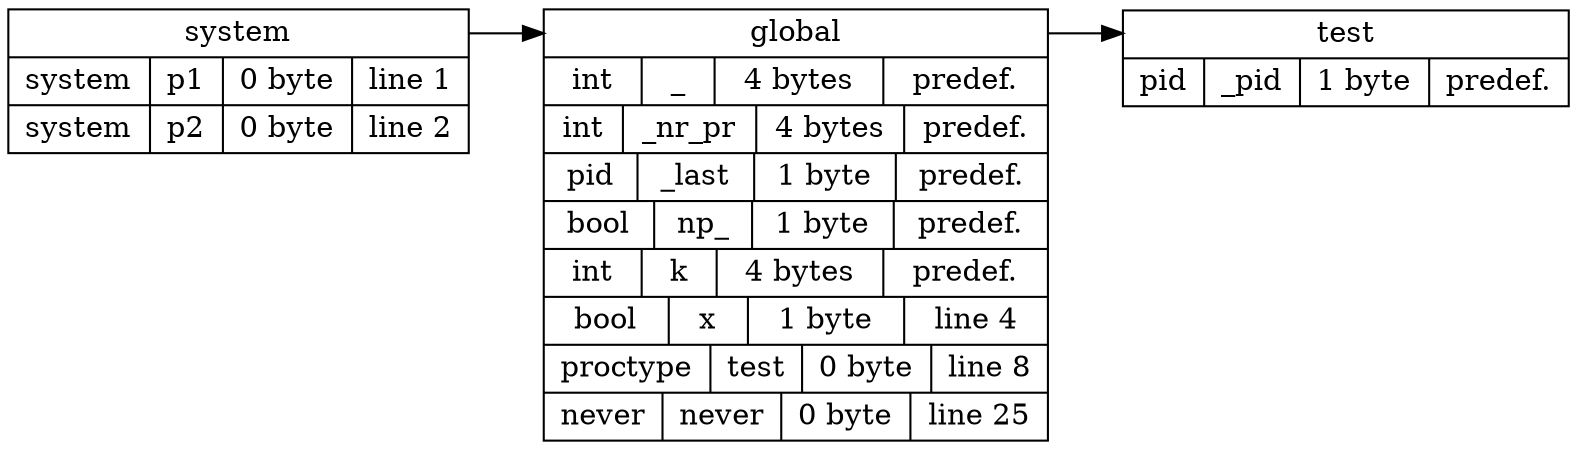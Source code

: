 digraph symbol_table {
	 rankdir = LR
	system[ shape = record, label = "<f0> system | { <93824994218208> system|p1| 0 byte | line 1 } | { <93824994218592> system|p2| 0 byte | line 2 }"]

	global[ shape = record, label = "<f0> global | { <93824994217184> int|_| 4 bytes | predef. } | { <93824994217456> int|_nr_pr| 4 bytes | predef. } | { <93824994217616> pid|_last| 1 byte | predef. } | { <93824994217776> bool|np_| 1 byte | predef. } | { <93824994217936> int|k| 4 bytes | predef. } | { <93824994218992> bool|x| 1 byte | line 4 } | { <93824994275744> proctype|test| 0 byte | line 8 } | { <93824994284560> never|never| 0 byte | line 25 }"]

	test[ shape = record, label = "<f0> test | { <93824994273408> pid|_pid| 1 byte | predef. }"]


	global:f0 -> test:f0


	system:f0 -> global:f0


}
